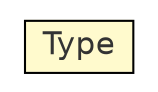 #!/usr/local/bin/dot
#
# Class diagram 
# Generated by UmlGraph version 4.8 (http://www.spinellis.gr/sw/umlgraph)
#

digraph G {
	edge [fontname="Helvetica",fontsize=10,labelfontname="Helvetica",labelfontsize=10];
	node [fontname="Helvetica",fontsize=10,shape=plaintext];
	rankdir=LR;
	ranksep=1;
	// com.xuggle.xuggler.video.ConverterFactory.Type
	c28900 [label=<<table border="0" cellborder="1" cellspacing="0" cellpadding="2" port="p" bgcolor="lemonChiffon" href="./ConverterFactory.Type.html">
		<tr><td><table border="0" cellspacing="0" cellpadding="1">
			<tr><td> Type </td></tr>
		</table></td></tr>
		</table>>, fontname="Helvetica", fontcolor="grey20", fontsize=15.0];
}


